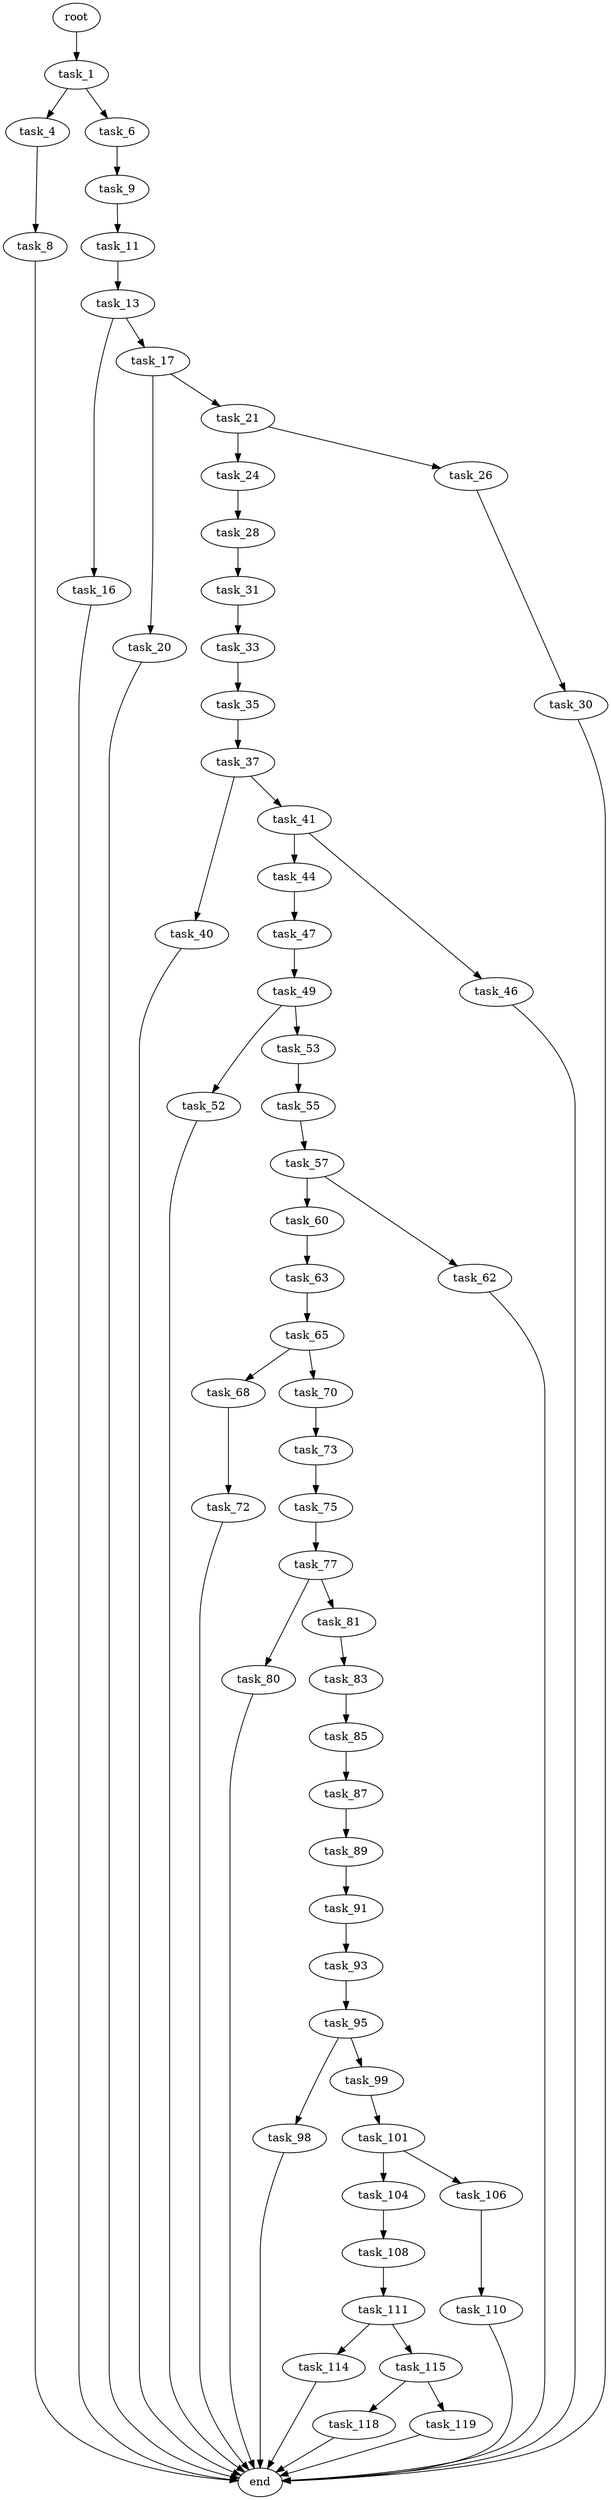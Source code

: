 digraph G {
  root [size="0.000000"];
  task_1 [size="231928233984.000000"];
  task_4 [size="1073741824000.000000"];
  task_6 [size="3847357372.000000"];
  task_8 [size="782757789696.000000"];
  task_9 [size="1224232850314.000000"];
  end [size="0.000000"];
  task_11 [size="9899842948.000000"];
  task_13 [size="6459875819.000000"];
  task_16 [size="134217728000.000000"];
  task_17 [size="380868836089.000000"];
  task_20 [size="10341178652.000000"];
  task_21 [size="483539772384.000000"];
  task_24 [size="28991029248.000000"];
  task_26 [size="505692868.000000"];
  task_28 [size="368293445632.000000"];
  task_30 [size="28991029248.000000"];
  task_31 [size="126190951770.000000"];
  task_33 [size="291601858213.000000"];
  task_35 [size="782757789696.000000"];
  task_37 [size="782757789696.000000"];
  task_40 [size="31491078972.000000"];
  task_41 [size="8589934592.000000"];
  task_44 [size="192855564780.000000"];
  task_46 [size="28991029248.000000"];
  task_47 [size="134217728000.000000"];
  task_49 [size="21801679846.000000"];
  task_52 [size="1073741824000.000000"];
  task_53 [size="4938719948.000000"];
  task_55 [size="28991029248.000000"];
  task_57 [size="18753413689.000000"];
  task_60 [size="368293445632.000000"];
  task_62 [size="21637821174.000000"];
  task_63 [size="65375467608.000000"];
  task_65 [size="231928233984.000000"];
  task_68 [size="2477882972.000000"];
  task_70 [size="549755813888.000000"];
  task_72 [size="550982040137.000000"];
  task_73 [size="788805768248.000000"];
  task_75 [size="33078417743.000000"];
  task_77 [size="1073741824000.000000"];
  task_80 [size="229005068508.000000"];
  task_81 [size="170188729026.000000"];
  task_83 [size="1287931147.000000"];
  task_85 [size="15514197996.000000"];
  task_87 [size="782757789696.000000"];
  task_89 [size="68719476736.000000"];
  task_91 [size="36497740394.000000"];
  task_93 [size="36638144448.000000"];
  task_95 [size="666831255273.000000"];
  task_98 [size="39924533693.000000"];
  task_99 [size="134217728000.000000"];
  task_101 [size="37003779145.000000"];
  task_104 [size="23932590861.000000"];
  task_106 [size="368293445632.000000"];
  task_108 [size="30489412943.000000"];
  task_110 [size="757416925694.000000"];
  task_111 [size="475278021624.000000"];
  task_114 [size="40404866122.000000"];
  task_115 [size="26429891828.000000"];
  task_118 [size="8589934592.000000"];
  task_119 [size="17843533450.000000"];

  root -> task_1 [size="1.000000"];
  task_1 -> task_4 [size="301989888.000000"];
  task_1 -> task_6 [size="301989888.000000"];
  task_4 -> task_8 [size="838860800.000000"];
  task_6 -> task_9 [size="75497472.000000"];
  task_8 -> end [size="1.000000"];
  task_9 -> task_11 [size="838860800.000000"];
  task_11 -> task_13 [size="209715200.000000"];
  task_13 -> task_16 [size="301989888.000000"];
  task_13 -> task_17 [size="301989888.000000"];
  task_16 -> end [size="1.000000"];
  task_17 -> task_20 [size="838860800.000000"];
  task_17 -> task_21 [size="838860800.000000"];
  task_20 -> end [size="1.000000"];
  task_21 -> task_24 [size="411041792.000000"];
  task_21 -> task_26 [size="411041792.000000"];
  task_24 -> task_28 [size="75497472.000000"];
  task_26 -> task_30 [size="33554432.000000"];
  task_28 -> task_31 [size="411041792.000000"];
  task_30 -> end [size="1.000000"];
  task_31 -> task_33 [size="411041792.000000"];
  task_33 -> task_35 [size="209715200.000000"];
  task_35 -> task_37 [size="679477248.000000"];
  task_37 -> task_40 [size="679477248.000000"];
  task_37 -> task_41 [size="679477248.000000"];
  task_40 -> end [size="1.000000"];
  task_41 -> task_44 [size="33554432.000000"];
  task_41 -> task_46 [size="33554432.000000"];
  task_44 -> task_47 [size="301989888.000000"];
  task_46 -> end [size="1.000000"];
  task_47 -> task_49 [size="209715200.000000"];
  task_49 -> task_52 [size="411041792.000000"];
  task_49 -> task_53 [size="411041792.000000"];
  task_52 -> end [size="1.000000"];
  task_53 -> task_55 [size="134217728.000000"];
  task_55 -> task_57 [size="75497472.000000"];
  task_57 -> task_60 [size="411041792.000000"];
  task_57 -> task_62 [size="411041792.000000"];
  task_60 -> task_63 [size="411041792.000000"];
  task_62 -> end [size="1.000000"];
  task_63 -> task_65 [size="134217728.000000"];
  task_65 -> task_68 [size="301989888.000000"];
  task_65 -> task_70 [size="301989888.000000"];
  task_68 -> task_72 [size="134217728.000000"];
  task_70 -> task_73 [size="536870912.000000"];
  task_72 -> end [size="1.000000"];
  task_73 -> task_75 [size="838860800.000000"];
  task_75 -> task_77 [size="33554432.000000"];
  task_77 -> task_80 [size="838860800.000000"];
  task_77 -> task_81 [size="838860800.000000"];
  task_80 -> end [size="1.000000"];
  task_81 -> task_83 [size="679477248.000000"];
  task_83 -> task_85 [size="75497472.000000"];
  task_85 -> task_87 [size="679477248.000000"];
  task_87 -> task_89 [size="679477248.000000"];
  task_89 -> task_91 [size="134217728.000000"];
  task_91 -> task_93 [size="838860800.000000"];
  task_93 -> task_95 [size="134217728.000000"];
  task_95 -> task_98 [size="411041792.000000"];
  task_95 -> task_99 [size="411041792.000000"];
  task_98 -> end [size="1.000000"];
  task_99 -> task_101 [size="209715200.000000"];
  task_101 -> task_104 [size="33554432.000000"];
  task_101 -> task_106 [size="33554432.000000"];
  task_104 -> task_108 [size="33554432.000000"];
  task_106 -> task_110 [size="411041792.000000"];
  task_108 -> task_111 [size="75497472.000000"];
  task_110 -> end [size="1.000000"];
  task_111 -> task_114 [size="301989888.000000"];
  task_111 -> task_115 [size="301989888.000000"];
  task_114 -> end [size="1.000000"];
  task_115 -> task_118 [size="536870912.000000"];
  task_115 -> task_119 [size="536870912.000000"];
  task_118 -> end [size="1.000000"];
  task_119 -> end [size="1.000000"];
}
